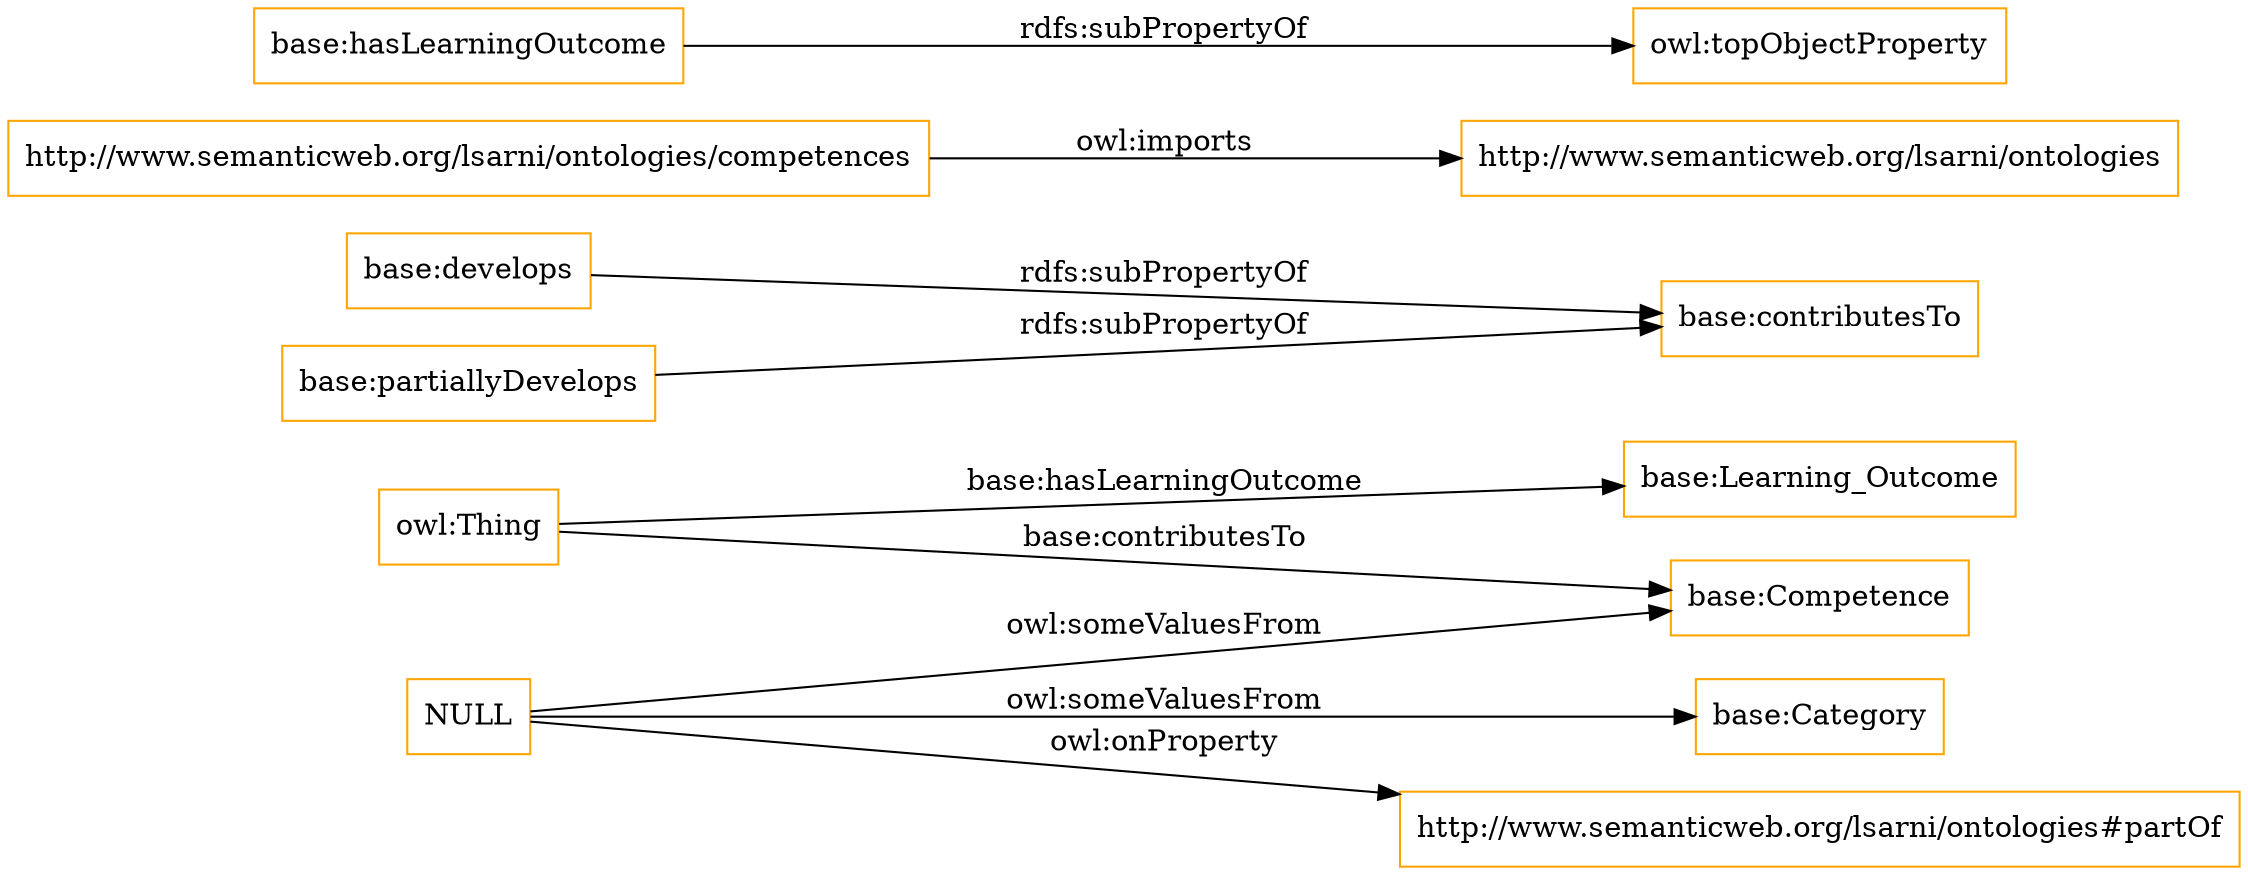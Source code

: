 digraph ar2dtool_diagram { 
rankdir=LR;
size="1501"
node [shape = rectangle, color="orange"]; "base:Learning_Outcome" "base:Competence" "base:Category" ; /*classes style*/
	"base:develops" -> "base:contributesTo" [ label = "rdfs:subPropertyOf" ];
	"base:partiallyDevelops" -> "base:contributesTo" [ label = "rdfs:subPropertyOf" ];
	"http://www.semanticweb.org/lsarni/ontologies/competences" -> "http://www.semanticweb.org/lsarni/ontologies" [ label = "owl:imports" ];
	"NULL" -> "base:Category" [ label = "owl:someValuesFrom" ];
	"NULL" -> "base:Competence" [ label = "owl:someValuesFrom" ];
	"NULL" -> "http://www.semanticweb.org/lsarni/ontologies#partOf" [ label = "owl:onProperty" ];
	"base:hasLearningOutcome" -> "owl:topObjectProperty" [ label = "rdfs:subPropertyOf" ];
	"owl:Thing" -> "base:Competence" [ label = "base:contributesTo" ];
	"owl:Thing" -> "base:Learning_Outcome" [ label = "base:hasLearningOutcome" ];

}
